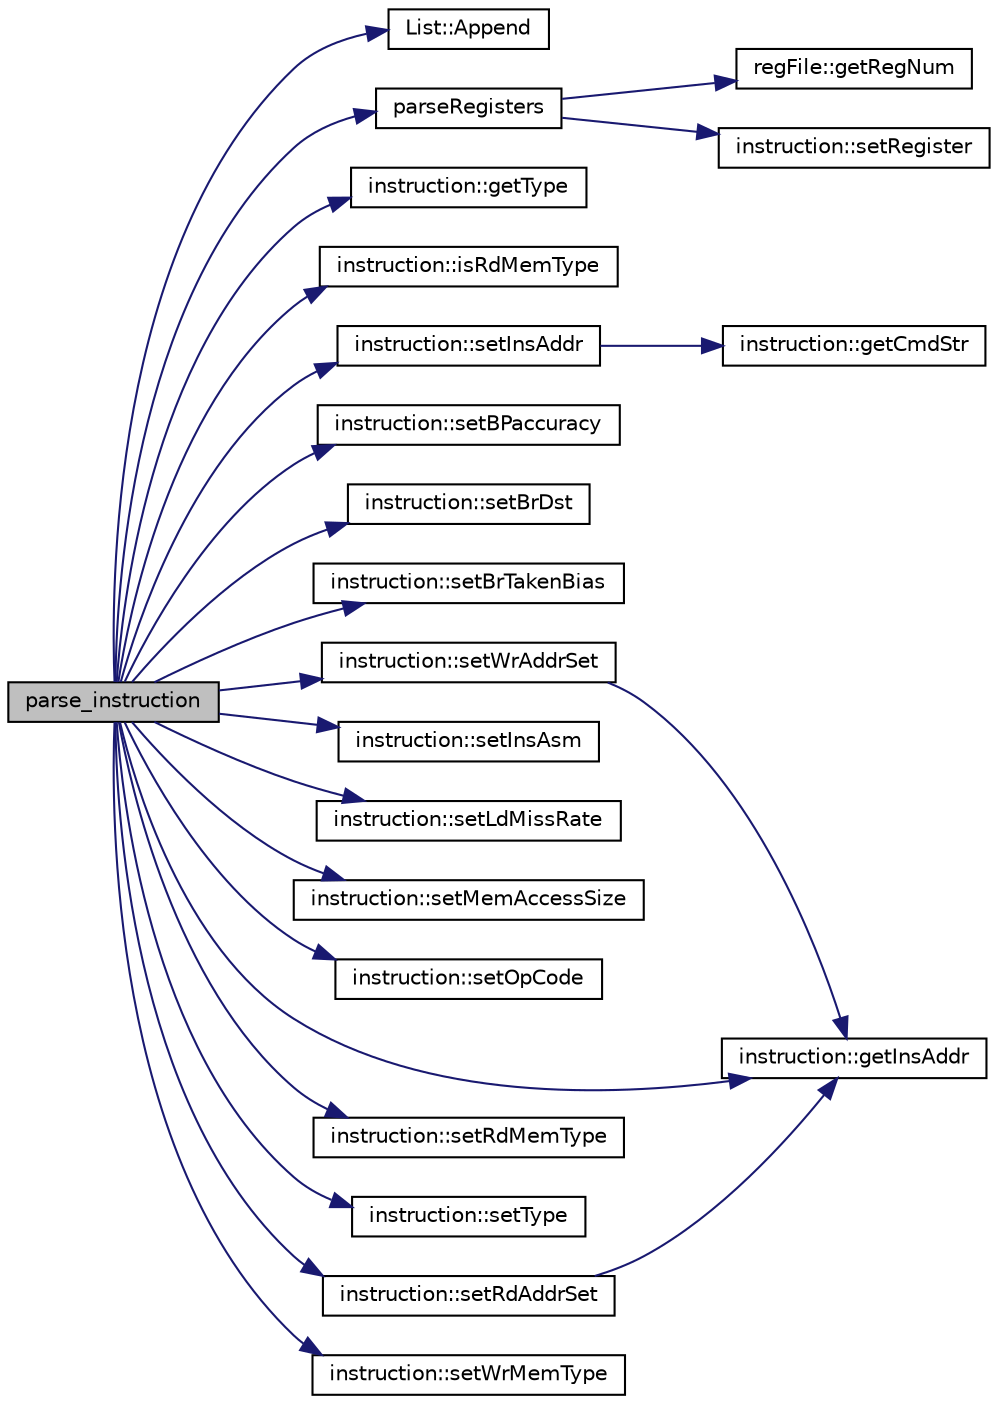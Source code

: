 digraph G
{
  edge [fontname="Helvetica",fontsize="10",labelfontname="Helvetica",labelfontsize="10"];
  node [fontname="Helvetica",fontsize="10",shape=record];
  rankdir=LR;
  Node1 [label="parse_instruction",height=0.2,width=0.4,color="black", fillcolor="grey75", style="filled" fontcolor="black"];
  Node1 -> Node2 [color="midnightblue",fontsize="10",style="solid",fontname="Helvetica"];
  Node2 [label="List::Append",height=0.2,width=0.4,color="black", fillcolor="white", style="filled",URL="$classList.html#a473190098e38206d0125b0737245e613"];
  Node1 -> Node3 [color="midnightblue",fontsize="10",style="solid",fontname="Helvetica"];
  Node3 [label="instruction::getInsAddr",height=0.2,width=0.4,color="black", fillcolor="white", style="filled",URL="$classinstruction.html#ac1fabe854c85726785052c7a5ebf6d39"];
  Node1 -> Node4 [color="midnightblue",fontsize="10",style="solid",fontname="Helvetica"];
  Node4 [label="instruction::getType",height=0.2,width=0.4,color="black", fillcolor="white", style="filled",URL="$classinstruction.html#a47623362d505a662b974624f81288389"];
  Node1 -> Node5 [color="midnightblue",fontsize="10",style="solid",fontname="Helvetica"];
  Node5 [label="instruction::isRdMemType",height=0.2,width=0.4,color="black", fillcolor="white", style="filled",URL="$classinstruction.html#abf5f8947b16c91c4e21b82bec378008f"];
  Node1 -> Node6 [color="midnightblue",fontsize="10",style="solid",fontname="Helvetica"];
  Node6 [label="parseRegisters",height=0.2,width=0.4,color="black", fillcolor="white", style="filled",URL="$make__instruction_8cpp.html#a1985023947a640496fdfa3654d726c9a"];
  Node6 -> Node7 [color="midnightblue",fontsize="10",style="solid",fontname="Helvetica"];
  Node7 [label="regFile::getRegNum",height=0.2,width=0.4,color="black", fillcolor="white", style="filled",URL="$classregFile.html#a8e27b1edd7cbb6d8820a73fb1d7d8c71"];
  Node6 -> Node8 [color="midnightblue",fontsize="10",style="solid",fontname="Helvetica"];
  Node8 [label="instruction::setRegister",height=0.2,width=0.4,color="black", fillcolor="white", style="filled",URL="$classinstruction.html#a456de8aa26ff79d2b7cd203f7c59f2cb"];
  Node1 -> Node9 [color="midnightblue",fontsize="10",style="solid",fontname="Helvetica"];
  Node9 [label="instruction::setBPaccuracy",height=0.2,width=0.4,color="black", fillcolor="white", style="filled",URL="$classinstruction.html#a613fd5dcaabf9a68596545679b17ffd8"];
  Node1 -> Node10 [color="midnightblue",fontsize="10",style="solid",fontname="Helvetica"];
  Node10 [label="instruction::setBrDst",height=0.2,width=0.4,color="black", fillcolor="white", style="filled",URL="$classinstruction.html#aeeee9fa55e89a75f59d160c0aad34a52"];
  Node1 -> Node11 [color="midnightblue",fontsize="10",style="solid",fontname="Helvetica"];
  Node11 [label="instruction::setBrTakenBias",height=0.2,width=0.4,color="black", fillcolor="white", style="filled",URL="$classinstruction.html#aabc818127836c8403b9c691985ca6d14"];
  Node1 -> Node12 [color="midnightblue",fontsize="10",style="solid",fontname="Helvetica"];
  Node12 [label="instruction::setInsAddr",height=0.2,width=0.4,color="black", fillcolor="white", style="filled",URL="$classinstruction.html#ac39145295a94852d0a3efe8c8247473d"];
  Node12 -> Node13 [color="midnightblue",fontsize="10",style="solid",fontname="Helvetica"];
  Node13 [label="instruction::getCmdStr",height=0.2,width=0.4,color="black", fillcolor="white", style="filled",URL="$classinstruction.html#a95d2dc965b2b6bb037d31af748b98d30"];
  Node1 -> Node14 [color="midnightblue",fontsize="10",style="solid",fontname="Helvetica"];
  Node14 [label="instruction::setInsAsm",height=0.2,width=0.4,color="black", fillcolor="white", style="filled",URL="$classinstruction.html#ae28df36b635c5359fa48a6476eebc425"];
  Node1 -> Node15 [color="midnightblue",fontsize="10",style="solid",fontname="Helvetica"];
  Node15 [label="instruction::setLdMissRate",height=0.2,width=0.4,color="black", fillcolor="white", style="filled",URL="$classinstruction.html#a5052a04bf5db0d0e1519eb54f343bdc6"];
  Node1 -> Node16 [color="midnightblue",fontsize="10",style="solid",fontname="Helvetica"];
  Node16 [label="instruction::setMemAccessSize",height=0.2,width=0.4,color="black", fillcolor="white", style="filled",URL="$classinstruction.html#a4e1387f9782160c95597c81694ec0775"];
  Node1 -> Node17 [color="midnightblue",fontsize="10",style="solid",fontname="Helvetica"];
  Node17 [label="instruction::setOpCode",height=0.2,width=0.4,color="black", fillcolor="white", style="filled",URL="$classinstruction.html#a7a4adbec8d2e9a2cb6090168530e336c"];
  Node1 -> Node18 [color="midnightblue",fontsize="10",style="solid",fontname="Helvetica"];
  Node18 [label="instruction::setRdAddrSet",height=0.2,width=0.4,color="black", fillcolor="white", style="filled",URL="$classinstruction.html#a379cbb0fb6bbe15168c6eac05a37114f"];
  Node18 -> Node3 [color="midnightblue",fontsize="10",style="solid",fontname="Helvetica"];
  Node1 -> Node19 [color="midnightblue",fontsize="10",style="solid",fontname="Helvetica"];
  Node19 [label="instruction::setRdMemType",height=0.2,width=0.4,color="black", fillcolor="white", style="filled",URL="$classinstruction.html#a0d47af8822438b6e838c08dbd31cc02c"];
  Node1 -> Node20 [color="midnightblue",fontsize="10",style="solid",fontname="Helvetica"];
  Node20 [label="instruction::setType",height=0.2,width=0.4,color="black", fillcolor="white", style="filled",URL="$classinstruction.html#ad9c7d979b5f4b00189973e47caa3411f"];
  Node1 -> Node21 [color="midnightblue",fontsize="10",style="solid",fontname="Helvetica"];
  Node21 [label="instruction::setWrAddrSet",height=0.2,width=0.4,color="black", fillcolor="white", style="filled",URL="$classinstruction.html#a8928d9fe638fd7307606fac71a31b681"];
  Node21 -> Node3 [color="midnightblue",fontsize="10",style="solid",fontname="Helvetica"];
  Node1 -> Node22 [color="midnightblue",fontsize="10",style="solid",fontname="Helvetica"];
  Node22 [label="instruction::setWrMemType",height=0.2,width=0.4,color="black", fillcolor="white", style="filled",URL="$classinstruction.html#a1a85e010b731e20bcd25310a26eabd98"];
}
